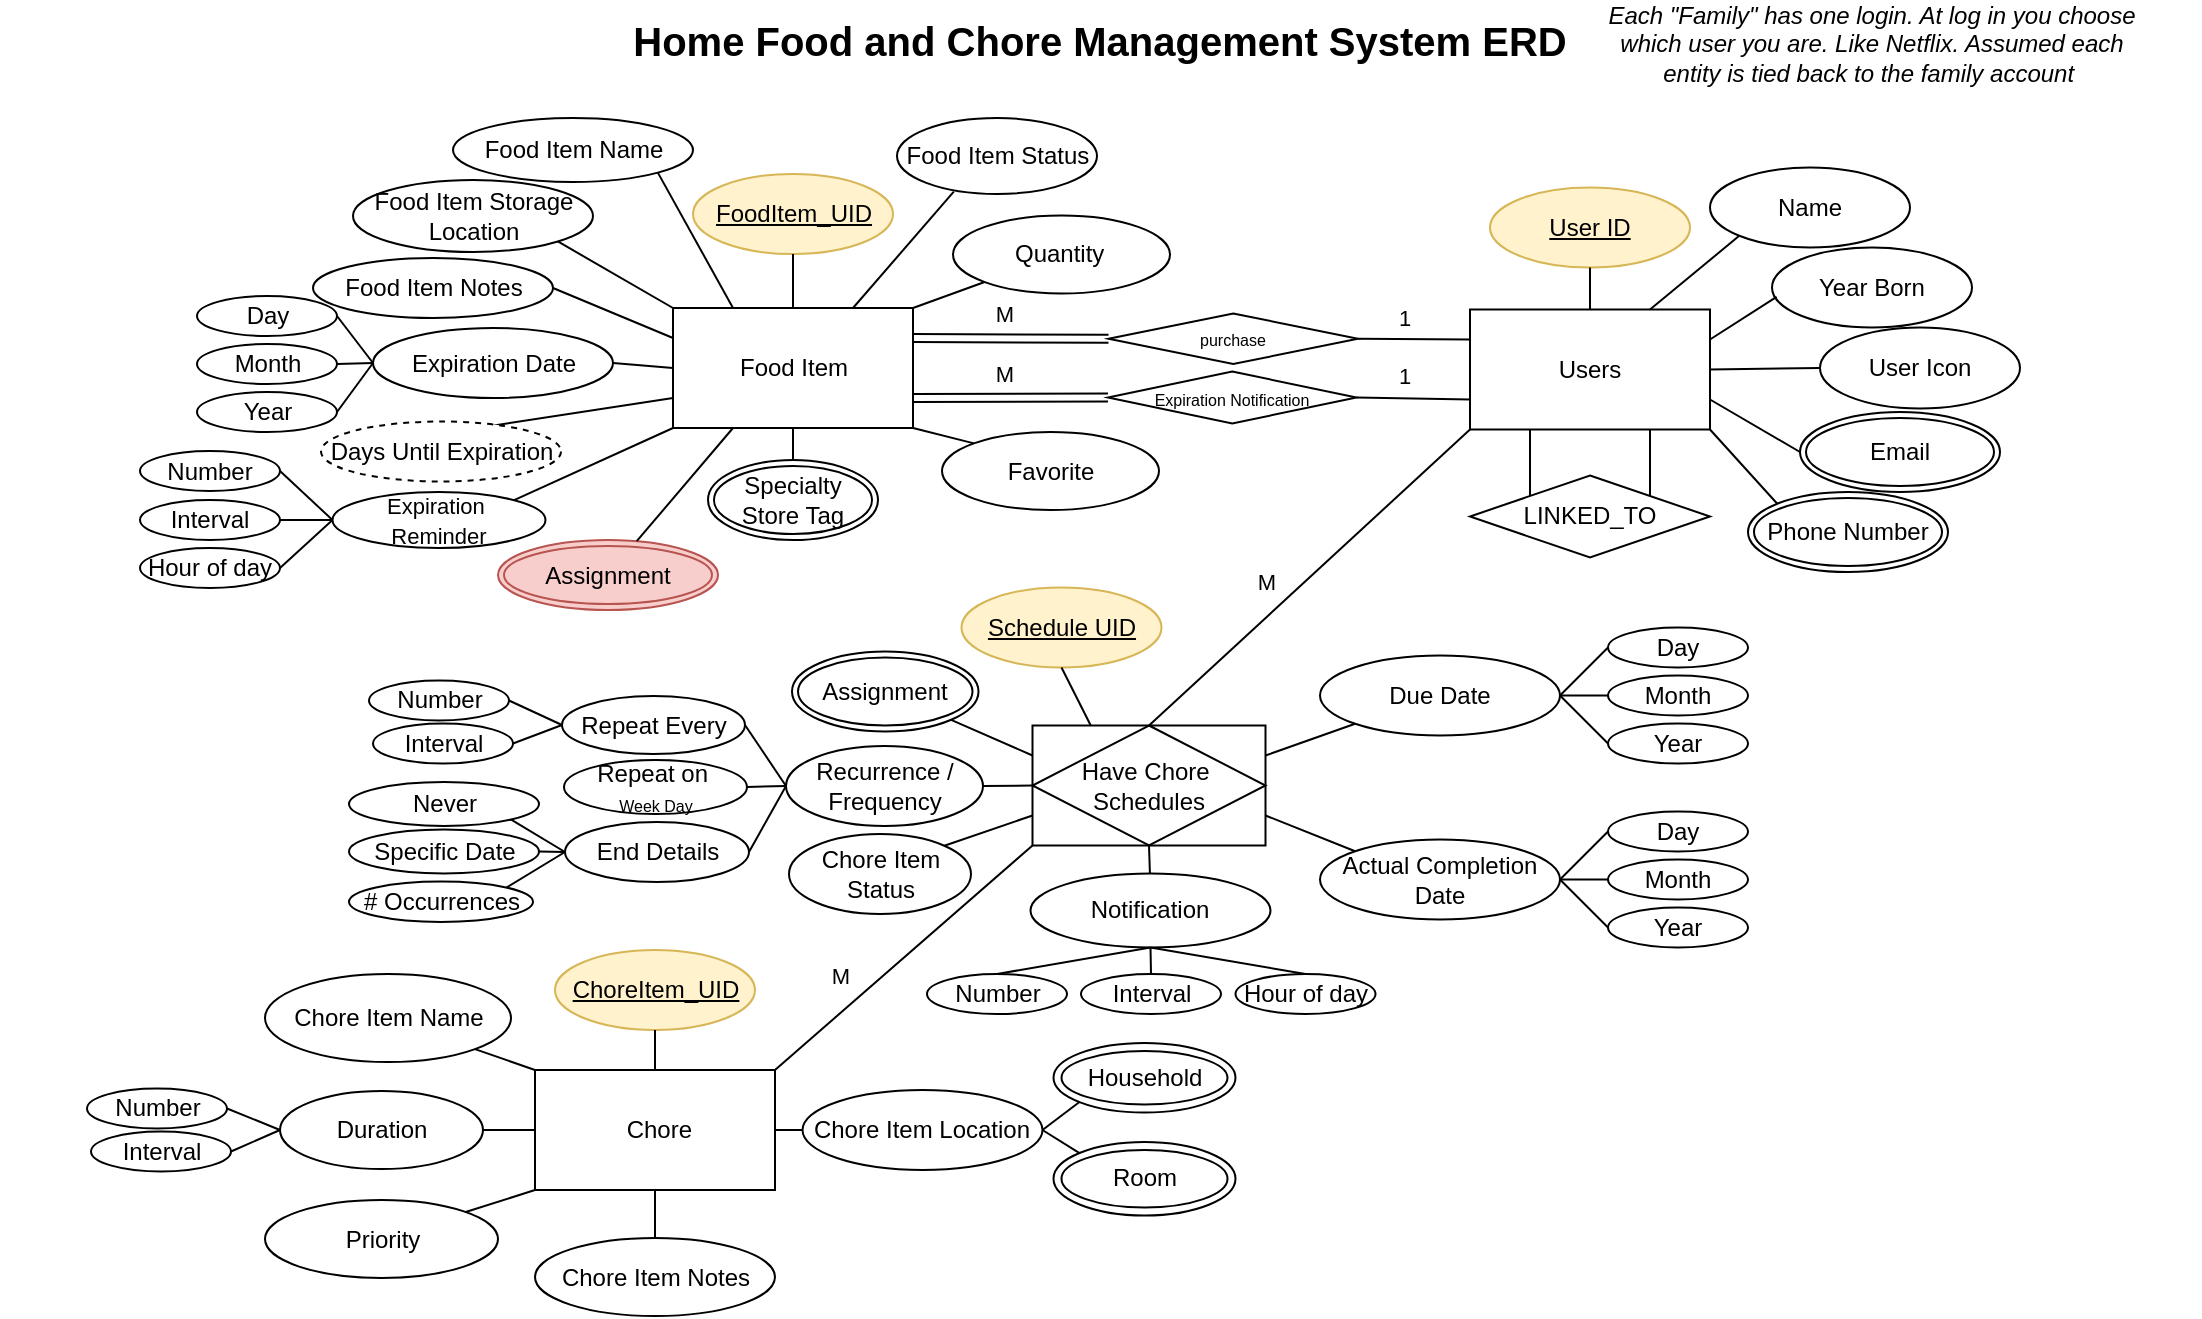 <mxfile version="26.0.16">
  <diagram id="R2lEEEUBdFMjLlhIrx00" name="Page-1">
    <mxGraphModel dx="1094" dy="558" grid="1" gridSize="10" guides="1" tooltips="1" connect="1" arrows="1" fold="1" page="1" pageScale="1" pageWidth="1100" pageHeight="850" math="0" shadow="0" extFonts="Permanent Marker^https://fonts.googleapis.com/css?family=Permanent+Marker">
      <root>
        <mxCell id="0" />
        <mxCell id="1" parent="0" />
        <mxCell id="Y8iWRsaKwTW52933uygh-1" value="Home Food and Chore Management System ERD" style="text;whiteSpace=wrap;fontStyle=1;fontSize=20;align=center;" vertex="1" parent="1">
          <mxGeometry y="20" width="1100" height="40" as="geometry" />
        </mxCell>
        <mxCell id="Y8iWRsaKwTW52933uygh-3" value="&amp;nbsp;Chore" style="rounded=0;whiteSpace=wrap;html=1;" vertex="1" parent="1">
          <mxGeometry x="267.5" y="553" width="120" height="60" as="geometry" />
        </mxCell>
        <mxCell id="Y8iWRsaKwTW52933uygh-4" value="Expiration Date" style="ellipse;whiteSpace=wrap;html=1;" vertex="1" parent="1">
          <mxGeometry x="186.5" y="182" width="120" height="35" as="geometry" />
        </mxCell>
        <mxCell id="Y8iWRsaKwTW52933uygh-5" value="Day" style="ellipse;whiteSpace=wrap;html=1;" vertex="1" parent="1">
          <mxGeometry x="98.5" y="166" width="70" height="20" as="geometry" />
        </mxCell>
        <mxCell id="Y8iWRsaKwTW52933uygh-6" value="Month" style="ellipse;whiteSpace=wrap;html=1;" vertex="1" parent="1">
          <mxGeometry x="98.5" y="190" width="70" height="20" as="geometry" />
        </mxCell>
        <mxCell id="Y8iWRsaKwTW52933uygh-7" value="Year" style="ellipse;whiteSpace=wrap;html=1;" vertex="1" parent="1">
          <mxGeometry x="98.5" y="214" width="70" height="20" as="geometry" />
        </mxCell>
        <mxCell id="Y8iWRsaKwTW52933uygh-11" value="" style="endArrow=none;html=1;rounded=0;exitX=0;exitY=0.5;exitDx=0;exitDy=0;entryX=1;entryY=0.5;entryDx=0;entryDy=0;" edge="1" parent="1" source="Y8iWRsaKwTW52933uygh-4" target="Y8iWRsaKwTW52933uygh-5">
          <mxGeometry width="50" height="50" relative="1" as="geometry">
            <mxPoint x="16.5" y="237" as="sourcePoint" />
            <mxPoint x="36.5" y="222" as="targetPoint" />
          </mxGeometry>
        </mxCell>
        <mxCell id="Y8iWRsaKwTW52933uygh-12" value="" style="endArrow=none;html=1;rounded=0;exitX=0;exitY=0.5;exitDx=0;exitDy=0;entryX=1;entryY=0.5;entryDx=0;entryDy=0;" edge="1" parent="1" source="Y8iWRsaKwTW52933uygh-4" target="Y8iWRsaKwTW52933uygh-7">
          <mxGeometry width="50" height="50" relative="1" as="geometry">
            <mxPoint x="-3.5" y="287" as="sourcePoint" />
            <mxPoint x="16.5" y="262" as="targetPoint" />
          </mxGeometry>
        </mxCell>
        <mxCell id="Y8iWRsaKwTW52933uygh-13" value="" style="endArrow=none;html=1;rounded=0;exitX=0;exitY=0.5;exitDx=0;exitDy=0;entryX=1;entryY=0.5;entryDx=0;entryDy=0;" edge="1" parent="1" source="Y8iWRsaKwTW52933uygh-4" target="Y8iWRsaKwTW52933uygh-6">
          <mxGeometry width="50" height="50" relative="1" as="geometry">
            <mxPoint x="36.5" y="262" as="sourcePoint" />
            <mxPoint x="56.5" y="237" as="targetPoint" />
          </mxGeometry>
        </mxCell>
        <mxCell id="Y8iWRsaKwTW52933uygh-14" value="Food Item Storage Location" style="ellipse;whiteSpace=wrap;html=1;" vertex="1" parent="1">
          <mxGeometry x="176.5" y="108" width="120" height="36" as="geometry" />
        </mxCell>
        <mxCell id="Y8iWRsaKwTW52933uygh-15" value="Food Item Name" style="ellipse;whiteSpace=wrap;html=1;" vertex="1" parent="1">
          <mxGeometry x="226.5" y="77" width="120" height="32" as="geometry" />
        </mxCell>
        <mxCell id="Y8iWRsaKwTW52933uygh-16" value="Food Item" style="rounded=0;whiteSpace=wrap;html=1;" vertex="1" parent="1">
          <mxGeometry x="336.5" y="172" width="120" height="60" as="geometry" />
        </mxCell>
        <mxCell id="Y8iWRsaKwTW52933uygh-17" value="Food Item Status" style="ellipse;whiteSpace=wrap;html=1;" vertex="1" parent="1">
          <mxGeometry x="448.5" y="77" width="100" height="38" as="geometry" />
        </mxCell>
        <mxCell id="Y8iWRsaKwTW52933uygh-25" value="Chore Item Location" style="ellipse;whiteSpace=wrap;html=1;" vertex="1" parent="1">
          <mxGeometry x="401.25" y="563" width="120" height="40" as="geometry" />
        </mxCell>
        <mxCell id="Y8iWRsaKwTW52933uygh-26" value="Chore Item Name" style="ellipse;whiteSpace=wrap;html=1;" vertex="1" parent="1">
          <mxGeometry x="132.5" y="505" width="123" height="44" as="geometry" />
        </mxCell>
        <mxCell id="Y8iWRsaKwTW52933uygh-29" value="Recurrence / Frequency" style="ellipse;whiteSpace=wrap;html=1;" vertex="1" parent="1">
          <mxGeometry x="393" y="391" width="98.5" height="40" as="geometry" />
        </mxCell>
        <mxCell id="Y8iWRsaKwTW52933uygh-30" value="Chore Item Notes" style="ellipse;whiteSpace=wrap;html=1;" vertex="1" parent="1">
          <mxGeometry x="267.5" y="637" width="120" height="39" as="geometry" />
        </mxCell>
        <mxCell id="Y8iWRsaKwTW52933uygh-31" value="Food Item Notes" style="ellipse;whiteSpace=wrap;html=1;" vertex="1" parent="1">
          <mxGeometry x="156.5" y="147" width="120" height="30" as="geometry" />
        </mxCell>
        <mxCell id="Y8iWRsaKwTW52933uygh-35" value="FoodItem_UID" style="ellipse;whiteSpace=wrap;html=1;align=center;fontStyle=4;fillColor=#fff2cc;strokeColor=#d6b656;" vertex="1" parent="1">
          <mxGeometry x="346.5" y="105" width="100" height="40" as="geometry" />
        </mxCell>
        <mxCell id="Y8iWRsaKwTW52933uygh-38" value="Users" style="rounded=0;whiteSpace=wrap;html=1;" vertex="1" parent="1">
          <mxGeometry x="735" y="172.75" width="120" height="60" as="geometry" />
        </mxCell>
        <mxCell id="Y8iWRsaKwTW52933uygh-39" value="Name" style="ellipse;whiteSpace=wrap;html=1;" vertex="1" parent="1">
          <mxGeometry x="855" y="101.75" width="100" height="40" as="geometry" />
        </mxCell>
        <mxCell id="Y8iWRsaKwTW52933uygh-43" value="Year Born" style="ellipse;whiteSpace=wrap;html=1;" vertex="1" parent="1">
          <mxGeometry x="886" y="141.75" width="100" height="40" as="geometry" />
        </mxCell>
        <mxCell id="Y8iWRsaKwTW52933uygh-46" value="Phone Number" style="ellipse;shape=doubleEllipse;margin=3;whiteSpace=wrap;html=1;align=center;" vertex="1" parent="1">
          <mxGeometry x="874" y="264" width="100" height="40" as="geometry" />
        </mxCell>
        <mxCell id="Y8iWRsaKwTW52933uygh-47" value="Email" style="ellipse;shape=doubleEllipse;margin=3;whiteSpace=wrap;html=1;align=center;" vertex="1" parent="1">
          <mxGeometry x="900" y="224" width="100" height="40" as="geometry" />
        </mxCell>
        <mxCell id="Y8iWRsaKwTW52933uygh-50" value="&lt;u&gt;User ID&lt;/u&gt;" style="ellipse;whiteSpace=wrap;html=1;align=center;fillColor=#fff2cc;strokeColor=#d6b656;" vertex="1" parent="1">
          <mxGeometry x="745" y="111.75" width="100" height="40" as="geometry" />
        </mxCell>
        <mxCell id="Y8iWRsaKwTW52933uygh-53" value="" style="endArrow=none;html=1;rounded=0;exitX=0;exitY=0;exitDx=0;exitDy=0;entryX=1;entryY=1;entryDx=0;entryDy=0;" edge="1" parent="1" source="Y8iWRsaKwTW52933uygh-46" target="Y8iWRsaKwTW52933uygh-38">
          <mxGeometry width="50" height="50" relative="1" as="geometry">
            <mxPoint x="675" y="298.75" as="sourcePoint" />
            <mxPoint x="855" y="225.75" as="targetPoint" />
          </mxGeometry>
        </mxCell>
        <mxCell id="Y8iWRsaKwTW52933uygh-55" value="" style="endArrow=none;html=1;rounded=0;entryX=0.5;entryY=1;entryDx=0;entryDy=0;exitX=0.5;exitY=0;exitDx=0;exitDy=0;" edge="1" parent="1" source="Y8iWRsaKwTW52933uygh-38" target="Y8iWRsaKwTW52933uygh-50">
          <mxGeometry width="50" height="50" relative="1" as="geometry">
            <mxPoint x="665" y="218.75" as="sourcePoint" />
            <mxPoint x="715" y="168.75" as="targetPoint" />
          </mxGeometry>
        </mxCell>
        <mxCell id="Y8iWRsaKwTW52933uygh-56" value="" style="endArrow=none;html=1;rounded=0;entryX=0;entryY=1;entryDx=0;entryDy=0;exitX=0.75;exitY=0;exitDx=0;exitDy=0;" edge="1" parent="1" source="Y8iWRsaKwTW52933uygh-38" target="Y8iWRsaKwTW52933uygh-39">
          <mxGeometry width="50" height="50" relative="1" as="geometry">
            <mxPoint x="805" y="183.75" as="sourcePoint" />
            <mxPoint x="805" y="158.75" as="targetPoint" />
          </mxGeometry>
        </mxCell>
        <mxCell id="Y8iWRsaKwTW52933uygh-57" value="" style="endArrow=none;html=1;rounded=0;entryX=0.023;entryY=0.618;entryDx=0;entryDy=0;exitX=1;exitY=0.25;exitDx=0;exitDy=0;entryPerimeter=0;" edge="1" parent="1" source="Y8iWRsaKwTW52933uygh-38" target="Y8iWRsaKwTW52933uygh-43">
          <mxGeometry width="50" height="50" relative="1" as="geometry">
            <mxPoint x="815" y="193.75" as="sourcePoint" />
            <mxPoint x="815" y="168.75" as="targetPoint" />
          </mxGeometry>
        </mxCell>
        <mxCell id="Y8iWRsaKwTW52933uygh-59" value="" style="endArrow=none;html=1;rounded=0;entryX=0;entryY=0.5;entryDx=0;entryDy=0;exitX=1;exitY=0.75;exitDx=0;exitDy=0;" edge="1" parent="1" source="Y8iWRsaKwTW52933uygh-38" target="Y8iWRsaKwTW52933uygh-47">
          <mxGeometry width="50" height="50" relative="1" as="geometry">
            <mxPoint x="835" y="213.75" as="sourcePoint" />
            <mxPoint x="835" y="188.75" as="targetPoint" />
            <Array as="points" />
          </mxGeometry>
        </mxCell>
        <mxCell id="Y8iWRsaKwTW52933uygh-61" value="&lt;font style=&quot;font-size: 8px;&quot;&gt;purchase&lt;/font&gt;" style="shape=rhombus;perimeter=rhombusPerimeter;whiteSpace=wrap;html=1;align=center;" vertex="1" parent="1">
          <mxGeometry x="554.25" y="174.75" width="124.75" height="25.25" as="geometry" />
        </mxCell>
        <mxCell id="Y8iWRsaKwTW52933uygh-62" value="Quantity&amp;nbsp;" style="ellipse;whiteSpace=wrap;html=1;" vertex="1" parent="1">
          <mxGeometry x="476.5" y="125.75" width="108.5" height="39" as="geometry" />
        </mxCell>
        <mxCell id="Y8iWRsaKwTW52933uygh-63" value="" style="endArrow=none;html=1;rounded=0;entryX=1;entryY=1;entryDx=0;entryDy=0;exitX=0.25;exitY=0;exitDx=0;exitDy=0;" edge="1" parent="1" source="Y8iWRsaKwTW52933uygh-16" target="Y8iWRsaKwTW52933uygh-15">
          <mxGeometry width="50" height="50" relative="1" as="geometry">
            <mxPoint x="-53.5" y="227" as="sourcePoint" />
            <mxPoint x="-3.5" y="177" as="targetPoint" />
          </mxGeometry>
        </mxCell>
        <mxCell id="Y8iWRsaKwTW52933uygh-64" value="" style="endArrow=none;html=1;rounded=0;entryX=0.5;entryY=1;entryDx=0;entryDy=0;exitX=0.5;exitY=0;exitDx=0;exitDy=0;" edge="1" parent="1" source="Y8iWRsaKwTW52933uygh-16" target="Y8iWRsaKwTW52933uygh-35">
          <mxGeometry width="50" height="50" relative="1" as="geometry">
            <mxPoint x="396.5" y="170" as="sourcePoint" />
            <mxPoint x="396.5" y="145" as="targetPoint" />
          </mxGeometry>
        </mxCell>
        <mxCell id="Y8iWRsaKwTW52933uygh-65" value="" style="endArrow=none;html=1;rounded=0;entryX=1;entryY=0.5;entryDx=0;entryDy=0;exitX=0;exitY=0.5;exitDx=0;exitDy=0;" edge="1" parent="1" source="Y8iWRsaKwTW52933uygh-16" target="Y8iWRsaKwTW52933uygh-4">
          <mxGeometry width="50" height="50" relative="1" as="geometry">
            <mxPoint x="36.5" y="247" as="sourcePoint" />
            <mxPoint x="86.5" y="197" as="targetPoint" />
          </mxGeometry>
        </mxCell>
        <mxCell id="Y8iWRsaKwTW52933uygh-66" value="" style="endArrow=none;html=1;rounded=0;entryX=0.284;entryY=0.969;entryDx=0;entryDy=0;exitX=0.75;exitY=0;exitDx=0;exitDy=0;entryPerimeter=0;" edge="1" parent="1" source="Y8iWRsaKwTW52933uygh-16" target="Y8iWRsaKwTW52933uygh-17">
          <mxGeometry width="50" height="50" relative="1" as="geometry">
            <mxPoint x="456.5" y="167" as="sourcePoint" />
            <mxPoint x="446.5" y="257" as="targetPoint" />
          </mxGeometry>
        </mxCell>
        <mxCell id="Y8iWRsaKwTW52933uygh-67" value="" style="endArrow=none;html=1;rounded=0;exitX=1;exitY=0.5;exitDx=0;exitDy=0;entryX=0;entryY=0.25;entryDx=0;entryDy=0;" edge="1" parent="1" source="Y8iWRsaKwTW52933uygh-31" target="Y8iWRsaKwTW52933uygh-16">
          <mxGeometry width="50" height="50" relative="1" as="geometry">
            <mxPoint x="256.5" y="327" as="sourcePoint" />
            <mxPoint x="306.5" y="277" as="targetPoint" />
          </mxGeometry>
        </mxCell>
        <mxCell id="Y8iWRsaKwTW52933uygh-68" value="" style="endArrow=none;html=1;rounded=0;exitX=1;exitY=1;exitDx=0;exitDy=0;entryX=0;entryY=0;entryDx=0;entryDy=0;" edge="1" parent="1" source="Y8iWRsaKwTW52933uygh-14" target="Y8iWRsaKwTW52933uygh-16">
          <mxGeometry width="50" height="50" relative="1" as="geometry">
            <mxPoint x="246.5" y="317" as="sourcePoint" />
            <mxPoint x="296.5" y="267" as="targetPoint" />
          </mxGeometry>
        </mxCell>
        <mxCell id="Y8iWRsaKwTW52933uygh-71" value="ChoreItem_UID" style="ellipse;whiteSpace=wrap;html=1;align=center;fontStyle=4;fillColor=#fff2cc;strokeColor=#d6b656;" vertex="1" parent="1">
          <mxGeometry x="277.5" y="493" width="100" height="40" as="geometry" />
        </mxCell>
        <mxCell id="Y8iWRsaKwTW52933uygh-72" value="" style="endArrow=none;html=1;rounded=0;entryX=0.5;entryY=1;entryDx=0;entryDy=0;" edge="1" parent="1" source="Y8iWRsaKwTW52933uygh-3" target="Y8iWRsaKwTW52933uygh-71">
          <mxGeometry width="50" height="50" relative="1" as="geometry">
            <mxPoint x="12.5" y="625" as="sourcePoint" />
            <mxPoint x="62.5" y="575" as="targetPoint" />
          </mxGeometry>
        </mxCell>
        <mxCell id="Y8iWRsaKwTW52933uygh-74" value="Due Date" style="ellipse;whiteSpace=wrap;html=1;" vertex="1" parent="1">
          <mxGeometry x="660" y="345.75" width="120" height="40" as="geometry" />
        </mxCell>
        <mxCell id="Y8iWRsaKwTW52933uygh-75" value="Day" style="ellipse;whiteSpace=wrap;html=1;" vertex="1" parent="1">
          <mxGeometry x="804" y="331.75" width="70" height="20" as="geometry" />
        </mxCell>
        <mxCell id="Y8iWRsaKwTW52933uygh-76" value="Month" style="ellipse;whiteSpace=wrap;html=1;" vertex="1" parent="1">
          <mxGeometry x="804" y="355.75" width="70" height="20" as="geometry" />
        </mxCell>
        <mxCell id="Y8iWRsaKwTW52933uygh-77" value="Year" style="ellipse;whiteSpace=wrap;html=1;" vertex="1" parent="1">
          <mxGeometry x="804" y="379.75" width="70" height="20" as="geometry" />
        </mxCell>
        <mxCell id="Y8iWRsaKwTW52933uygh-78" value="" style="endArrow=none;html=1;rounded=0;exitX=1;exitY=0.5;exitDx=0;exitDy=0;entryX=0;entryY=0.5;entryDx=0;entryDy=0;" edge="1" parent="1" source="Y8iWRsaKwTW52933uygh-74" target="Y8iWRsaKwTW52933uygh-75">
          <mxGeometry width="50" height="50" relative="1" as="geometry">
            <mxPoint x="723" y="449" as="sourcePoint" />
            <mxPoint x="573" y="429" as="targetPoint" />
          </mxGeometry>
        </mxCell>
        <mxCell id="Y8iWRsaKwTW52933uygh-79" value="" style="endArrow=none;html=1;rounded=0;entryX=0;entryY=0.5;entryDx=0;entryDy=0;exitX=1;exitY=0.5;exitDx=0;exitDy=0;" edge="1" parent="1" source="Y8iWRsaKwTW52933uygh-74" target="Y8iWRsaKwTW52933uygh-77">
          <mxGeometry width="50" height="50" relative="1" as="geometry">
            <mxPoint x="723.5" y="488" as="sourcePoint" />
            <mxPoint x="553" y="469" as="targetPoint" />
          </mxGeometry>
        </mxCell>
        <mxCell id="Y8iWRsaKwTW52933uygh-80" value="" style="endArrow=none;html=1;rounded=0;exitX=1;exitY=0.5;exitDx=0;exitDy=0;entryX=0;entryY=0.5;entryDx=0;entryDy=0;" edge="1" parent="1" source="Y8iWRsaKwTW52933uygh-74" target="Y8iWRsaKwTW52933uygh-76">
          <mxGeometry width="50" height="50" relative="1" as="geometry">
            <mxPoint x="723" y="449" as="sourcePoint" />
            <mxPoint x="593" y="444" as="targetPoint" />
          </mxGeometry>
        </mxCell>
        <mxCell id="Y8iWRsaKwTW52933uygh-81" value="" style="endArrow=none;html=1;rounded=0;entryX=0;entryY=0;entryDx=0;entryDy=0;exitX=1;exitY=1;exitDx=0;exitDy=0;" edge="1" parent="1" source="Y8iWRsaKwTW52933uygh-26" target="Y8iWRsaKwTW52933uygh-3">
          <mxGeometry width="50" height="50" relative="1" as="geometry">
            <mxPoint x="32.5" y="615" as="sourcePoint" />
            <mxPoint x="82.5" y="565" as="targetPoint" />
          </mxGeometry>
        </mxCell>
        <mxCell id="Y8iWRsaKwTW52933uygh-82" value="" style="endArrow=none;html=1;rounded=0;entryX=0;entryY=0.5;entryDx=0;entryDy=0;exitX=1;exitY=0.5;exitDx=0;exitDy=0;" edge="1" parent="1" source="Y8iWRsaKwTW52933uygh-205" target="Y8iWRsaKwTW52933uygh-3">
          <mxGeometry width="50" height="50" relative="1" as="geometry">
            <mxPoint x="222.5" y="605" as="sourcePoint" />
            <mxPoint x="92.5" y="575" as="targetPoint" />
          </mxGeometry>
        </mxCell>
        <mxCell id="Y8iWRsaKwTW52933uygh-83" value="" style="endArrow=none;html=1;rounded=0;entryX=0;entryY=1;entryDx=0;entryDy=0;" edge="1" parent="1" source="Y8iWRsaKwTW52933uygh-214" target="Y8iWRsaKwTW52933uygh-3">
          <mxGeometry width="50" height="50" relative="1" as="geometry">
            <mxPoint x="222.5" y="654.5" as="sourcePoint" />
            <mxPoint x="272.5" y="655" as="targetPoint" />
          </mxGeometry>
        </mxCell>
        <mxCell id="Y8iWRsaKwTW52933uygh-106" value="Specialty Store Tag" style="ellipse;shape=doubleEllipse;margin=3;whiteSpace=wrap;html=1;align=center;" vertex="1" parent="1">
          <mxGeometry x="354" y="248" width="85" height="40" as="geometry" />
        </mxCell>
        <mxCell id="Y8iWRsaKwTW52933uygh-107" value="Assignment" style="ellipse;shape=doubleEllipse;margin=3;whiteSpace=wrap;html=1;align=center;fillColor=#f8cecc;strokeColor=#b85450;" vertex="1" parent="1">
          <mxGeometry x="249" y="288" width="110" height="35" as="geometry" />
        </mxCell>
        <mxCell id="Y8iWRsaKwTW52933uygh-110" value="LINKED_TO" style="shape=rhombus;perimeter=rhombusPerimeter;whiteSpace=wrap;html=1;align=center;" vertex="1" parent="1">
          <mxGeometry x="735" y="255.75" width="120" height="41" as="geometry" />
        </mxCell>
        <mxCell id="Y8iWRsaKwTW52933uygh-111" value="" style="endArrow=none;html=1;rounded=0;entryX=0.25;entryY=1;entryDx=0;entryDy=0;exitX=0;exitY=0;exitDx=0;exitDy=0;" edge="1" parent="1" source="Y8iWRsaKwTW52933uygh-110" target="Y8iWRsaKwTW52933uygh-38">
          <mxGeometry width="50" height="50" relative="1" as="geometry">
            <mxPoint x="675" y="391.75" as="sourcePoint" />
            <mxPoint x="725" y="341.75" as="targetPoint" />
          </mxGeometry>
        </mxCell>
        <mxCell id="Y8iWRsaKwTW52933uygh-112" value="" style="endArrow=none;html=1;rounded=0;entryX=0.75;entryY=1;entryDx=0;entryDy=0;exitX=1;exitY=0;exitDx=0;exitDy=0;" edge="1" parent="1" source="Y8iWRsaKwTW52933uygh-110" target="Y8iWRsaKwTW52933uygh-38">
          <mxGeometry width="50" height="50" relative="1" as="geometry">
            <mxPoint x="805" y="308.25" as="sourcePoint" />
            <mxPoint x="805" y="255.25" as="targetPoint" />
          </mxGeometry>
        </mxCell>
        <mxCell id="Y8iWRsaKwTW52933uygh-123" value="" style="endArrow=none;html=1;rounded=0;entryX=0;entryY=1;entryDx=0;entryDy=0;exitX=0.5;exitY=0;exitDx=0;exitDy=0;" edge="1" parent="1" source="Y8iWRsaKwTW52933uygh-135" target="Y8iWRsaKwTW52933uygh-38">
          <mxGeometry width="50" height="50" relative="1" as="geometry">
            <mxPoint x="644" y="329" as="sourcePoint" />
            <mxPoint x="546.5" y="188" as="targetPoint" />
          </mxGeometry>
        </mxCell>
        <mxCell id="Y8iWRsaKwTW52933uygh-322" value="M" style="edgeLabel;html=1;align=center;verticalAlign=middle;resizable=0;points=[];" vertex="1" connectable="0" parent="Y8iWRsaKwTW52933uygh-123">
          <mxGeometry x="-0.209" y="2" relative="1" as="geometry">
            <mxPoint x="-4" y="-12" as="offset" />
          </mxGeometry>
        </mxCell>
        <mxCell id="Y8iWRsaKwTW52933uygh-125" value="" style="endArrow=none;html=1;rounded=0;entryX=0;entryY=0.25;entryDx=0;entryDy=0;exitX=1;exitY=0.5;exitDx=0;exitDy=0;" edge="1" parent="1" source="Y8iWRsaKwTW52933uygh-61" target="Y8iWRsaKwTW52933uygh-38">
          <mxGeometry width="50" height="50" relative="1" as="geometry">
            <mxPoint x="685" y="200.75" as="sourcePoint" />
            <mxPoint x="735" y="201.75" as="targetPoint" />
          </mxGeometry>
        </mxCell>
        <mxCell id="Y8iWRsaKwTW52933uygh-237" value="1" style="edgeLabel;html=1;align=center;verticalAlign=middle;resizable=0;points=[];" vertex="1" connectable="0" parent="Y8iWRsaKwTW52933uygh-125">
          <mxGeometry x="-0.184" y="1" relative="1" as="geometry">
            <mxPoint y="-10" as="offset" />
          </mxGeometry>
        </mxCell>
        <mxCell id="Y8iWRsaKwTW52933uygh-126" value="Repeat on&amp;nbsp;&lt;div&gt;&lt;font style=&quot;font-size: 8px;&quot;&gt;Week Day&lt;/font&gt;&lt;/div&gt;" style="ellipse;whiteSpace=wrap;html=1;" vertex="1" parent="1">
          <mxGeometry x="282" y="398" width="91.5" height="27" as="geometry" />
        </mxCell>
        <mxCell id="Y8iWRsaKwTW52933uygh-128" value="Assignment" style="ellipse;shape=doubleEllipse;margin=3;whiteSpace=wrap;html=1;align=center;" vertex="1" parent="1">
          <mxGeometry x="396" y="343.75" width="93.25" height="40" as="geometry" />
        </mxCell>
        <mxCell id="Y8iWRsaKwTW52933uygh-129" value="" style="endArrow=none;html=1;rounded=0;entryX=0;entryY=0.75;entryDx=0;entryDy=0;exitX=0.707;exitY=0.075;exitDx=0;exitDy=0;exitPerimeter=0;" edge="1" parent="1" source="Y8iWRsaKwTW52933uygh-329" target="Y8iWRsaKwTW52933uygh-16">
          <mxGeometry width="50" height="50" relative="1" as="geometry">
            <mxPoint x="250" y="230" as="sourcePoint" />
            <mxPoint x="546.5" y="267" as="targetPoint" />
          </mxGeometry>
        </mxCell>
        <mxCell id="Y8iWRsaKwTW52933uygh-130" value="" style="endArrow=none;html=1;rounded=0;entryX=0;entryY=1;entryDx=0;entryDy=0;exitX=1;exitY=0;exitDx=0;exitDy=0;" edge="1" parent="1" source="Y8iWRsaKwTW52933uygh-327" target="Y8iWRsaKwTW52933uygh-16">
          <mxGeometry width="50" height="50" relative="1" as="geometry">
            <mxPoint x="262.78" y="263.3" as="sourcePoint" />
            <mxPoint x="336.5" y="337" as="targetPoint" />
          </mxGeometry>
        </mxCell>
        <mxCell id="Y8iWRsaKwTW52933uygh-131" value="" style="endArrow=none;html=1;rounded=0;entryX=0.25;entryY=1;entryDx=0;entryDy=0;" edge="1" parent="1" source="Y8iWRsaKwTW52933uygh-107" target="Y8iWRsaKwTW52933uygh-16">
          <mxGeometry width="50" height="50" relative="1" as="geometry">
            <mxPoint x="396.5" y="327" as="sourcePoint" />
            <mxPoint x="446.5" y="277" as="targetPoint" />
          </mxGeometry>
        </mxCell>
        <mxCell id="Y8iWRsaKwTW52933uygh-132" value="" style="endArrow=none;html=1;rounded=0;exitX=0.5;exitY=0;exitDx=0;exitDy=0;entryX=0.5;entryY=1;entryDx=0;entryDy=0;" edge="1" parent="1" source="Y8iWRsaKwTW52933uygh-106" target="Y8iWRsaKwTW52933uygh-16">
          <mxGeometry width="50" height="50" relative="1" as="geometry">
            <mxPoint x="516.5" y="327" as="sourcePoint" />
            <mxPoint x="566.5" y="277" as="targetPoint" />
          </mxGeometry>
        </mxCell>
        <mxCell id="Y8iWRsaKwTW52933uygh-133" value="" style="endArrow=none;html=1;rounded=0;exitX=1;exitY=0;exitDx=0;exitDy=0;" edge="1" parent="1" source="Y8iWRsaKwTW52933uygh-16" target="Y8iWRsaKwTW52933uygh-62">
          <mxGeometry width="50" height="50" relative="1" as="geometry">
            <mxPoint x="526.5" y="237" as="sourcePoint" />
            <mxPoint x="576.5" y="187" as="targetPoint" />
          </mxGeometry>
        </mxCell>
        <mxCell id="Y8iWRsaKwTW52933uygh-135" value="Have Chore&amp;nbsp;&lt;div&gt;Schedules&lt;/div&gt;" style="shape=associativeEntity;whiteSpace=wrap;html=1;align=center;" vertex="1" parent="1">
          <mxGeometry x="516.25" y="380.75" width="116.5" height="60" as="geometry" />
        </mxCell>
        <mxCell id="Y8iWRsaKwTW52933uygh-139" value="" style="endArrow=none;html=1;rounded=0;entryX=0;entryY=1;entryDx=0;entryDy=0;exitX=1;exitY=0;exitDx=0;exitDy=0;" edge="1" parent="1" source="Y8iWRsaKwTW52933uygh-3" target="Y8iWRsaKwTW52933uygh-135">
          <mxGeometry width="50" height="50" relative="1" as="geometry">
            <mxPoint x="434" y="505" as="sourcePoint" />
            <mxPoint x="517.25" y="408.75" as="targetPoint" />
          </mxGeometry>
        </mxCell>
        <mxCell id="Y8iWRsaKwTW52933uygh-323" value="M" style="edgeLabel;html=1;align=center;verticalAlign=middle;resizable=0;points=[];" vertex="1" connectable="0" parent="Y8iWRsaKwTW52933uygh-139">
          <mxGeometry x="-0.253" relative="1" as="geometry">
            <mxPoint x="-16" y="-5" as="offset" />
          </mxGeometry>
        </mxCell>
        <mxCell id="Y8iWRsaKwTW52933uygh-156" value="Actual Completion Date" style="ellipse;whiteSpace=wrap;html=1;" vertex="1" parent="1">
          <mxGeometry x="660" y="437.75" width="120" height="40" as="geometry" />
        </mxCell>
        <mxCell id="Y8iWRsaKwTW52933uygh-157" value="Day" style="ellipse;whiteSpace=wrap;html=1;" vertex="1" parent="1">
          <mxGeometry x="804" y="423.75" width="70" height="20" as="geometry" />
        </mxCell>
        <mxCell id="Y8iWRsaKwTW52933uygh-158" value="Month" style="ellipse;whiteSpace=wrap;html=1;" vertex="1" parent="1">
          <mxGeometry x="804" y="447.75" width="70" height="20" as="geometry" />
        </mxCell>
        <mxCell id="Y8iWRsaKwTW52933uygh-159" value="Year" style="ellipse;whiteSpace=wrap;html=1;" vertex="1" parent="1">
          <mxGeometry x="804" y="471.75" width="70" height="20" as="geometry" />
        </mxCell>
        <mxCell id="Y8iWRsaKwTW52933uygh-160" value="" style="endArrow=none;html=1;rounded=0;exitX=1;exitY=0.5;exitDx=0;exitDy=0;entryX=0;entryY=0.5;entryDx=0;entryDy=0;" edge="1" parent="1" source="Y8iWRsaKwTW52933uygh-156" target="Y8iWRsaKwTW52933uygh-157">
          <mxGeometry width="50" height="50" relative="1" as="geometry">
            <mxPoint x="737.5" y="525.75" as="sourcePoint" />
            <mxPoint x="587.5" y="505.75" as="targetPoint" />
          </mxGeometry>
        </mxCell>
        <mxCell id="Y8iWRsaKwTW52933uygh-161" value="" style="endArrow=none;html=1;rounded=0;entryX=0;entryY=0.5;entryDx=0;entryDy=0;exitX=1;exitY=0.5;exitDx=0;exitDy=0;" edge="1" parent="1" source="Y8iWRsaKwTW52933uygh-156" target="Y8iWRsaKwTW52933uygh-159">
          <mxGeometry width="50" height="50" relative="1" as="geometry">
            <mxPoint x="738" y="564.75" as="sourcePoint" />
            <mxPoint x="567.5" y="545.75" as="targetPoint" />
          </mxGeometry>
        </mxCell>
        <mxCell id="Y8iWRsaKwTW52933uygh-162" value="" style="endArrow=none;html=1;rounded=0;exitX=1;exitY=0.5;exitDx=0;exitDy=0;entryX=0;entryY=0.5;entryDx=0;entryDy=0;" edge="1" parent="1" source="Y8iWRsaKwTW52933uygh-156" target="Y8iWRsaKwTW52933uygh-158">
          <mxGeometry width="50" height="50" relative="1" as="geometry">
            <mxPoint x="737.5" y="525.75" as="sourcePoint" />
            <mxPoint x="607.5" y="520.75" as="targetPoint" />
          </mxGeometry>
        </mxCell>
        <mxCell id="Y8iWRsaKwTW52933uygh-163" value="Repeat Every" style="ellipse;whiteSpace=wrap;html=1;" vertex="1" parent="1">
          <mxGeometry x="281" y="366" width="91.5" height="29" as="geometry" />
        </mxCell>
        <mxCell id="Y8iWRsaKwTW52933uygh-165" value="Number" style="ellipse;whiteSpace=wrap;html=1;" vertex="1" parent="1">
          <mxGeometry x="184.5" y="358.25" width="70" height="20" as="geometry" />
        </mxCell>
        <mxCell id="Y8iWRsaKwTW52933uygh-166" value="Interval" style="ellipse;whiteSpace=wrap;html=1;" vertex="1" parent="1">
          <mxGeometry x="186.5" y="379.75" width="70" height="20" as="geometry" />
        </mxCell>
        <mxCell id="Y8iWRsaKwTW52933uygh-167" value="" style="endArrow=none;html=1;rounded=0;entryX=0;entryY=0.5;entryDx=0;entryDy=0;exitX=1;exitY=0.5;exitDx=0;exitDy=0;" edge="1" parent="1" source="Y8iWRsaKwTW52933uygh-165" target="Y8iWRsaKwTW52933uygh-163">
          <mxGeometry width="50" height="50" relative="1" as="geometry">
            <mxPoint x="194" y="527" as="sourcePoint" />
            <mxPoint x="244" y="477" as="targetPoint" />
          </mxGeometry>
        </mxCell>
        <mxCell id="Y8iWRsaKwTW52933uygh-168" value="" style="endArrow=none;html=1;rounded=0;entryX=0;entryY=0.5;entryDx=0;entryDy=0;exitX=1;exitY=0.5;exitDx=0;exitDy=0;" edge="1" parent="1" source="Y8iWRsaKwTW52933uygh-166" target="Y8iWRsaKwTW52933uygh-163">
          <mxGeometry width="50" height="50" relative="1" as="geometry">
            <mxPoint x="274" y="507" as="sourcePoint" />
            <mxPoint x="324" y="457" as="targetPoint" />
          </mxGeometry>
        </mxCell>
        <mxCell id="Y8iWRsaKwTW52933uygh-169" value="" style="endArrow=none;html=1;rounded=0;entryX=0;entryY=0.5;entryDx=0;entryDy=0;exitX=1;exitY=0.5;exitDx=0;exitDy=0;" edge="1" parent="1" source="Y8iWRsaKwTW52933uygh-163" target="Y8iWRsaKwTW52933uygh-29">
          <mxGeometry width="50" height="50" relative="1" as="geometry">
            <mxPoint x="354" y="497" as="sourcePoint" />
            <mxPoint x="404" y="447" as="targetPoint" />
          </mxGeometry>
        </mxCell>
        <mxCell id="Y8iWRsaKwTW52933uygh-170" value="" style="endArrow=none;html=1;rounded=0;entryX=0;entryY=0.5;entryDx=0;entryDy=0;exitX=1;exitY=0.5;exitDx=0;exitDy=0;" edge="1" parent="1" source="Y8iWRsaKwTW52933uygh-126" target="Y8iWRsaKwTW52933uygh-29">
          <mxGeometry width="50" height="50" relative="1" as="geometry">
            <mxPoint x="284" y="507" as="sourcePoint" />
            <mxPoint x="334" y="457" as="targetPoint" />
          </mxGeometry>
        </mxCell>
        <mxCell id="Y8iWRsaKwTW52933uygh-171" value="End Details" style="ellipse;whiteSpace=wrap;html=1;" vertex="1" parent="1">
          <mxGeometry x="282.5" y="429" width="92" height="30" as="geometry" />
        </mxCell>
        <mxCell id="Y8iWRsaKwTW52933uygh-172" value="" style="endArrow=none;html=1;rounded=0;exitX=1;exitY=0.5;exitDx=0;exitDy=0;entryX=0;entryY=0.5;entryDx=0;entryDy=0;" edge="1" parent="1" source="Y8iWRsaKwTW52933uygh-171" target="Y8iWRsaKwTW52933uygh-29">
          <mxGeometry width="50" height="50" relative="1" as="geometry">
            <mxPoint x="394" y="487" as="sourcePoint" />
            <mxPoint x="404" y="387" as="targetPoint" />
          </mxGeometry>
        </mxCell>
        <mxCell id="Y8iWRsaKwTW52933uygh-177" value="" style="endArrow=none;html=1;rounded=0;exitX=1;exitY=0.5;exitDx=0;exitDy=0;entryX=0;entryY=0.5;entryDx=0;entryDy=0;" edge="1" parent="1" source="Y8iWRsaKwTW52933uygh-29" target="Y8iWRsaKwTW52933uygh-135">
          <mxGeometry width="50" height="50" relative="1" as="geometry">
            <mxPoint x="474" y="667" as="sourcePoint" />
            <mxPoint x="524" y="617" as="targetPoint" />
          </mxGeometry>
        </mxCell>
        <mxCell id="Y8iWRsaKwTW52933uygh-179" value="Specific Date" style="ellipse;whiteSpace=wrap;html=1;" vertex="1" parent="1">
          <mxGeometry x="174.5" y="432.75" width="95" height="22" as="geometry" />
        </mxCell>
        <mxCell id="Y8iWRsaKwTW52933uygh-196" value="# Occurrences" style="ellipse;whiteSpace=wrap;html=1;" vertex="1" parent="1">
          <mxGeometry x="174.5" y="458.75" width="92" height="20.25" as="geometry" />
        </mxCell>
        <mxCell id="Y8iWRsaKwTW52933uygh-198" value="Never" style="ellipse;whiteSpace=wrap;html=1;" vertex="1" parent="1">
          <mxGeometry x="174.5" y="409" width="95" height="22" as="geometry" />
        </mxCell>
        <mxCell id="Y8iWRsaKwTW52933uygh-199" value="" style="endArrow=none;html=1;rounded=0;exitX=1;exitY=0.5;exitDx=0;exitDy=0;entryX=0;entryY=0.5;entryDx=0;entryDy=0;" edge="1" parent="1" source="Y8iWRsaKwTW52933uygh-179" target="Y8iWRsaKwTW52933uygh-171">
          <mxGeometry width="50" height="50" relative="1" as="geometry">
            <mxPoint x="264" y="507" as="sourcePoint" />
            <mxPoint x="314" y="457" as="targetPoint" />
          </mxGeometry>
        </mxCell>
        <mxCell id="Y8iWRsaKwTW52933uygh-200" value="" style="endArrow=none;html=1;rounded=0;exitX=1;exitY=1;exitDx=0;exitDy=0;entryX=0;entryY=0.5;entryDx=0;entryDy=0;" edge="1" parent="1" source="Y8iWRsaKwTW52933uygh-198" target="Y8iWRsaKwTW52933uygh-171">
          <mxGeometry width="50" height="50" relative="1" as="geometry">
            <mxPoint x="264" y="517" as="sourcePoint" />
            <mxPoint x="314" y="467" as="targetPoint" />
          </mxGeometry>
        </mxCell>
        <mxCell id="Y8iWRsaKwTW52933uygh-201" value="" style="endArrow=none;html=1;rounded=0;exitX=1;exitY=0;exitDx=0;exitDy=0;entryX=0;entryY=0.5;entryDx=0;entryDy=0;" edge="1" parent="1" source="Y8iWRsaKwTW52933uygh-196" target="Y8iWRsaKwTW52933uygh-171">
          <mxGeometry width="50" height="50" relative="1" as="geometry">
            <mxPoint x="264" y="527" as="sourcePoint" />
            <mxPoint x="314" y="477" as="targetPoint" />
          </mxGeometry>
        </mxCell>
        <mxCell id="Y8iWRsaKwTW52933uygh-202" value="Notification" style="ellipse;whiteSpace=wrap;html=1;" vertex="1" parent="1">
          <mxGeometry x="515.25" y="454.75" width="120" height="37" as="geometry" />
        </mxCell>
        <mxCell id="Y8iWRsaKwTW52933uygh-203" value="" style="endArrow=none;html=1;rounded=0;exitX=1;exitY=0.25;exitDx=0;exitDy=0;entryX=0;entryY=1;entryDx=0;entryDy=0;" edge="1" parent="1" source="Y8iWRsaKwTW52933uygh-135" target="Y8iWRsaKwTW52933uygh-74">
          <mxGeometry width="50" height="50" relative="1" as="geometry">
            <mxPoint x="574" y="587" as="sourcePoint" />
            <mxPoint x="624" y="537" as="targetPoint" />
          </mxGeometry>
        </mxCell>
        <mxCell id="Y8iWRsaKwTW52933uygh-204" value="" style="endArrow=none;html=1;rounded=0;exitX=1;exitY=0.75;exitDx=0;exitDy=0;entryX=0;entryY=0;entryDx=0;entryDy=0;" edge="1" parent="1" source="Y8iWRsaKwTW52933uygh-135" target="Y8iWRsaKwTW52933uygh-156">
          <mxGeometry width="50" height="50" relative="1" as="geometry">
            <mxPoint x="644" y="406" as="sourcePoint" />
            <mxPoint x="688" y="390" as="targetPoint" />
          </mxGeometry>
        </mxCell>
        <mxCell id="Y8iWRsaKwTW52933uygh-205" value="Duration" style="ellipse;whiteSpace=wrap;html=1;" vertex="1" parent="1">
          <mxGeometry x="140" y="563.5" width="101.5" height="39" as="geometry" />
        </mxCell>
        <mxCell id="Y8iWRsaKwTW52933uygh-206" value="Number" style="ellipse;whiteSpace=wrap;html=1;" vertex="1" parent="1">
          <mxGeometry x="463.5" y="505" width="70" height="20" as="geometry" />
        </mxCell>
        <mxCell id="Y8iWRsaKwTW52933uygh-207" value="Interval" style="ellipse;whiteSpace=wrap;html=1;" vertex="1" parent="1">
          <mxGeometry x="540.5" y="505" width="70" height="20" as="geometry" />
        </mxCell>
        <mxCell id="Y8iWRsaKwTW52933uygh-209" value="Hour of day" style="ellipse;whiteSpace=wrap;html=1;" vertex="1" parent="1">
          <mxGeometry x="617.75" y="505" width="70" height="20" as="geometry" />
        </mxCell>
        <mxCell id="Y8iWRsaKwTW52933uygh-210" value="" style="endArrow=none;html=1;rounded=0;entryX=0.5;entryY=1;entryDx=0;entryDy=0;" edge="1" parent="1" source="Y8iWRsaKwTW52933uygh-202" target="Y8iWRsaKwTW52933uygh-135">
          <mxGeometry width="50" height="50" relative="1" as="geometry">
            <mxPoint x="664" y="627" as="sourcePoint" />
            <mxPoint x="714" y="577" as="targetPoint" />
          </mxGeometry>
        </mxCell>
        <mxCell id="Y8iWRsaKwTW52933uygh-212" value="Favorite" style="ellipse;whiteSpace=wrap;html=1;" vertex="1" parent="1">
          <mxGeometry x="471" y="234" width="108.5" height="39" as="geometry" />
        </mxCell>
        <mxCell id="Y8iWRsaKwTW52933uygh-213" value="" style="endArrow=none;html=1;rounded=0;exitX=1;exitY=1;exitDx=0;exitDy=0;entryX=0;entryY=0;entryDx=0;entryDy=0;" edge="1" parent="1" source="Y8iWRsaKwTW52933uygh-16" target="Y8iWRsaKwTW52933uygh-212">
          <mxGeometry width="50" height="50" relative="1" as="geometry">
            <mxPoint x="605" y="280" as="sourcePoint" />
            <mxPoint x="655" y="230" as="targetPoint" />
          </mxGeometry>
        </mxCell>
        <mxCell id="Y8iWRsaKwTW52933uygh-214" value="Priority" style="ellipse;whiteSpace=wrap;html=1;" vertex="1" parent="1">
          <mxGeometry x="132.5" y="618" width="116.5" height="39" as="geometry" />
        </mxCell>
        <mxCell id="Y8iWRsaKwTW52933uygh-217" value="Number" style="ellipse;whiteSpace=wrap;html=1;" vertex="1" parent="1">
          <mxGeometry x="43.5" y="562.25" width="70" height="20" as="geometry" />
        </mxCell>
        <mxCell id="Y8iWRsaKwTW52933uygh-218" value="Interval" style="ellipse;whiteSpace=wrap;html=1;" vertex="1" parent="1">
          <mxGeometry x="45.5" y="583.75" width="70" height="20" as="geometry" />
        </mxCell>
        <mxCell id="Y8iWRsaKwTW52933uygh-219" value="" style="endArrow=none;html=1;rounded=0;entryX=0;entryY=0.5;entryDx=0;entryDy=0;exitX=1;exitY=0.5;exitDx=0;exitDy=0;" edge="1" parent="1" source="Y8iWRsaKwTW52933uygh-217" target="Y8iWRsaKwTW52933uygh-205">
          <mxGeometry width="50" height="50" relative="1" as="geometry">
            <mxPoint x="53" y="731" as="sourcePoint" />
            <mxPoint x="140" y="585" as="targetPoint" />
          </mxGeometry>
        </mxCell>
        <mxCell id="Y8iWRsaKwTW52933uygh-220" value="" style="endArrow=none;html=1;rounded=0;entryX=0;entryY=0.5;entryDx=0;entryDy=0;exitX=1;exitY=0.5;exitDx=0;exitDy=0;" edge="1" parent="1" source="Y8iWRsaKwTW52933uygh-218" target="Y8iWRsaKwTW52933uygh-205">
          <mxGeometry width="50" height="50" relative="1" as="geometry">
            <mxPoint x="133" y="711" as="sourcePoint" />
            <mxPoint x="140" y="585" as="targetPoint" />
          </mxGeometry>
        </mxCell>
        <mxCell id="Y8iWRsaKwTW52933uygh-221" value="" style="endArrow=none;html=1;rounded=0;entryX=0.5;entryY=1;entryDx=0;entryDy=0;" edge="1" parent="1" source="Y8iWRsaKwTW52933uygh-30" target="Y8iWRsaKwTW52933uygh-3">
          <mxGeometry width="50" height="50" relative="1" as="geometry">
            <mxPoint x="379" y="737" as="sourcePoint" />
            <mxPoint x="429" y="687" as="targetPoint" />
          </mxGeometry>
        </mxCell>
        <mxCell id="Y8iWRsaKwTW52933uygh-222" value="" style="endArrow=none;html=1;rounded=0;entryX=0;entryY=0.5;entryDx=0;entryDy=0;exitX=1;exitY=0.5;exitDx=0;exitDy=0;" edge="1" parent="1" source="Y8iWRsaKwTW52933uygh-3" target="Y8iWRsaKwTW52933uygh-25">
          <mxGeometry width="50" height="50" relative="1" as="geometry">
            <mxPoint x="389" y="597" as="sourcePoint" />
            <mxPoint x="659" y="567" as="targetPoint" />
          </mxGeometry>
        </mxCell>
        <mxCell id="Y8iWRsaKwTW52933uygh-225" value="Household" style="ellipse;shape=doubleEllipse;whiteSpace=wrap;html=1;" vertex="1" parent="1">
          <mxGeometry x="526.75" y="539.5" width="91" height="34.75" as="geometry" />
        </mxCell>
        <mxCell id="Y8iWRsaKwTW52933uygh-226" value="Room" style="ellipse;shape=doubleEllipse;whiteSpace=wrap;html=1;" vertex="1" parent="1">
          <mxGeometry x="526.75" y="589" width="91" height="36.75" as="geometry" />
        </mxCell>
        <mxCell id="Y8iWRsaKwTW52933uygh-227" value="" style="endArrow=none;html=1;rounded=0;entryX=0;entryY=1;entryDx=0;entryDy=0;exitX=1;exitY=0.5;exitDx=0;exitDy=0;" edge="1" parent="1" source="Y8iWRsaKwTW52933uygh-25" target="Y8iWRsaKwTW52933uygh-225">
          <mxGeometry width="50" height="50" relative="1" as="geometry">
            <mxPoint x="469" y="697" as="sourcePoint" />
            <mxPoint x="519" y="647" as="targetPoint" />
          </mxGeometry>
        </mxCell>
        <mxCell id="Y8iWRsaKwTW52933uygh-228" value="" style="endArrow=none;html=1;rounded=0;exitX=1;exitY=0.5;exitDx=0;exitDy=0;entryX=0;entryY=0;entryDx=0;entryDy=0;" edge="1" parent="1" source="Y8iWRsaKwTW52933uygh-25" target="Y8iWRsaKwTW52933uygh-226">
          <mxGeometry width="50" height="50" relative="1" as="geometry">
            <mxPoint x="499" y="697" as="sourcePoint" />
            <mxPoint x="549" y="647" as="targetPoint" />
          </mxGeometry>
        </mxCell>
        <mxCell id="Y8iWRsaKwTW52933uygh-229" value="" style="endArrow=none;html=1;rounded=0;entryX=0.5;entryY=1;entryDx=0;entryDy=0;exitX=0.5;exitY=0;exitDx=0;exitDy=0;" edge="1" parent="1" source="Y8iWRsaKwTW52933uygh-207" target="Y8iWRsaKwTW52933uygh-202">
          <mxGeometry width="50" height="50" relative="1" as="geometry">
            <mxPoint x="669" y="587" as="sourcePoint" />
            <mxPoint x="719" y="537" as="targetPoint" />
          </mxGeometry>
        </mxCell>
        <mxCell id="Y8iWRsaKwTW52933uygh-230" value="" style="endArrow=none;html=1;rounded=0;exitX=0.5;exitY=0;exitDx=0;exitDy=0;entryX=0.5;entryY=1;entryDx=0;entryDy=0;" edge="1" parent="1" source="Y8iWRsaKwTW52933uygh-206" target="Y8iWRsaKwTW52933uygh-202">
          <mxGeometry width="50" height="50" relative="1" as="geometry">
            <mxPoint x="639" y="577" as="sourcePoint" />
            <mxPoint x="689" y="527" as="targetPoint" />
          </mxGeometry>
        </mxCell>
        <mxCell id="Y8iWRsaKwTW52933uygh-232" value="Chore Item Status" style="ellipse;whiteSpace=wrap;html=1;" vertex="1" parent="1">
          <mxGeometry x="394.5" y="435" width="91" height="40" as="geometry" />
        </mxCell>
        <mxCell id="Y8iWRsaKwTW52933uygh-233" value="" style="endArrow=none;html=1;rounded=0;exitX=1;exitY=1;exitDx=0;exitDy=0;entryX=0;entryY=0.25;entryDx=0;entryDy=0;" edge="1" parent="1" source="Y8iWRsaKwTW52933uygh-128" target="Y8iWRsaKwTW52933uygh-135">
          <mxGeometry width="50" height="50" relative="1" as="geometry">
            <mxPoint x="489" y="397" as="sourcePoint" />
            <mxPoint x="539" y="347" as="targetPoint" />
          </mxGeometry>
        </mxCell>
        <mxCell id="Y8iWRsaKwTW52933uygh-234" value="" style="endArrow=none;html=1;rounded=0;entryX=0;entryY=0.75;entryDx=0;entryDy=0;exitX=1;exitY=0;exitDx=0;exitDy=0;" edge="1" parent="1" source="Y8iWRsaKwTW52933uygh-232" target="Y8iWRsaKwTW52933uygh-135">
          <mxGeometry width="50" height="50" relative="1" as="geometry">
            <mxPoint x="429" y="487" as="sourcePoint" />
            <mxPoint x="479" y="437" as="targetPoint" />
          </mxGeometry>
        </mxCell>
        <mxCell id="Y8iWRsaKwTW52933uygh-236" value="" style="endArrow=none;html=1;rounded=0;entryX=0.5;entryY=1;entryDx=0;entryDy=0;exitX=0.5;exitY=0;exitDx=0;exitDy=0;" edge="1" parent="1" source="Y8iWRsaKwTW52933uygh-209" target="Y8iWRsaKwTW52933uygh-202">
          <mxGeometry width="50" height="50" relative="1" as="geometry">
            <mxPoint x="719" y="567" as="sourcePoint" />
            <mxPoint x="769" y="517" as="targetPoint" />
          </mxGeometry>
        </mxCell>
        <mxCell id="Y8iWRsaKwTW52933uygh-320" value="&lt;u&gt;Schedule UID&lt;/u&gt;" style="ellipse;whiteSpace=wrap;html=1;align=center;fillColor=#fff2cc;strokeColor=#d6b656;" vertex="1" parent="1">
          <mxGeometry x="480.75" y="311.75" width="100" height="40" as="geometry" />
        </mxCell>
        <mxCell id="Y8iWRsaKwTW52933uygh-321" value="" style="endArrow=none;html=1;rounded=0;exitX=0.5;exitY=1;exitDx=0;exitDy=0;entryX=0.25;entryY=0;entryDx=0;entryDy=0;" edge="1" parent="1" source="Y8iWRsaKwTW52933uygh-320" target="Y8iWRsaKwTW52933uygh-135">
          <mxGeometry width="50" height="50" relative="1" as="geometry">
            <mxPoint x="780" y="660" as="sourcePoint" />
            <mxPoint x="830" y="610" as="targetPoint" />
          </mxGeometry>
        </mxCell>
        <mxCell id="Y8iWRsaKwTW52933uygh-324" value="Number" style="ellipse;whiteSpace=wrap;html=1;" vertex="1" parent="1">
          <mxGeometry x="70" y="243.5" width="70" height="20" as="geometry" />
        </mxCell>
        <mxCell id="Y8iWRsaKwTW52933uygh-325" value="Interval" style="ellipse;whiteSpace=wrap;html=1;" vertex="1" parent="1">
          <mxGeometry x="70" y="268" width="70" height="20" as="geometry" />
        </mxCell>
        <mxCell id="Y8iWRsaKwTW52933uygh-326" value="Hour of day" style="ellipse;whiteSpace=wrap;html=1;" vertex="1" parent="1">
          <mxGeometry x="70" y="292" width="70" height="20" as="geometry" />
        </mxCell>
        <mxCell id="Y8iWRsaKwTW52933uygh-327" value="&lt;font style=&quot;font-size: 11px;&quot;&gt;Expiration&amp;nbsp;&lt;/font&gt;&lt;div&gt;&lt;font style=&quot;font-size: 11px;&quot;&gt;Reminder&lt;/font&gt;&lt;/div&gt;" style="ellipse;whiteSpace=wrap;html=1;" vertex="1" parent="1">
          <mxGeometry x="166.25" y="264" width="106.5" height="28" as="geometry" />
        </mxCell>
        <mxCell id="Y8iWRsaKwTW52933uygh-329" value="Days Until Expiration" style="ellipse;whiteSpace=wrap;html=1;align=center;dashed=1;" vertex="1" parent="1">
          <mxGeometry x="160.5" y="228.75" width="120" height="30" as="geometry" />
        </mxCell>
        <mxCell id="Y8iWRsaKwTW52933uygh-330" value="" style="endArrow=none;html=1;rounded=0;exitX=1;exitY=0.5;exitDx=0;exitDy=0;entryX=0;entryY=0.5;entryDx=0;entryDy=0;" edge="1" parent="1" source="Y8iWRsaKwTW52933uygh-325" target="Y8iWRsaKwTW52933uygh-327">
          <mxGeometry width="50" height="50" relative="1" as="geometry">
            <mxPoint x="130" y="370" as="sourcePoint" />
            <mxPoint x="180" y="320" as="targetPoint" />
          </mxGeometry>
        </mxCell>
        <mxCell id="Y8iWRsaKwTW52933uygh-331" value="" style="endArrow=none;html=1;rounded=0;exitX=1;exitY=0.5;exitDx=0;exitDy=0;entryX=0;entryY=0.5;entryDx=0;entryDy=0;" edge="1" parent="1" source="Y8iWRsaKwTW52933uygh-326" target="Y8iWRsaKwTW52933uygh-327">
          <mxGeometry width="50" height="50" relative="1" as="geometry">
            <mxPoint x="140" y="380" as="sourcePoint" />
            <mxPoint x="190" y="330" as="targetPoint" />
          </mxGeometry>
        </mxCell>
        <mxCell id="Y8iWRsaKwTW52933uygh-332" value="" style="endArrow=none;html=1;rounded=0;exitX=1;exitY=0.5;exitDx=0;exitDy=0;entryX=0;entryY=0.5;entryDx=0;entryDy=0;" edge="1" parent="1" source="Y8iWRsaKwTW52933uygh-324" target="Y8iWRsaKwTW52933uygh-327">
          <mxGeometry width="50" height="50" relative="1" as="geometry">
            <mxPoint x="160" y="360" as="sourcePoint" />
            <mxPoint x="210" y="310" as="targetPoint" />
          </mxGeometry>
        </mxCell>
        <mxCell id="Y8iWRsaKwTW52933uygh-335" value="" style="shape=link;html=1;rounded=0;exitX=1;exitY=0.25;exitDx=0;exitDy=0;entryX=0;entryY=0.5;entryDx=0;entryDy=0;" edge="1" parent="1" source="Y8iWRsaKwTW52933uygh-16" target="Y8iWRsaKwTW52933uygh-61">
          <mxGeometry width="100" relative="1" as="geometry">
            <mxPoint x="470" y="220" as="sourcePoint" />
            <mxPoint x="550" y="210" as="targetPoint" />
          </mxGeometry>
        </mxCell>
        <mxCell id="Y8iWRsaKwTW52933uygh-337" value="M" style="edgeLabel;html=1;align=center;verticalAlign=middle;resizable=0;points=[];" vertex="1" connectable="0" parent="Y8iWRsaKwTW52933uygh-335">
          <mxGeometry x="-0.075" y="1" relative="1" as="geometry">
            <mxPoint y="-11" as="offset" />
          </mxGeometry>
        </mxCell>
        <mxCell id="Y8iWRsaKwTW52933uygh-339" value="&lt;i&gt;Each &quot;Family&quot; has one login. At log in you choose which user you are. Like Netflix. Assumed each entity is tied back to the family account&amp;nbsp;&lt;/i&gt;" style="text;html=1;align=center;verticalAlign=middle;whiteSpace=wrap;rounded=0;" vertex="1" parent="1">
          <mxGeometry x="803" y="19" width="266" height="42" as="geometry" />
        </mxCell>
        <mxCell id="Y8iWRsaKwTW52933uygh-340" value="User Icon" style="ellipse;whiteSpace=wrap;html=1;" vertex="1" parent="1">
          <mxGeometry x="910" y="181.75" width="100" height="40.5" as="geometry" />
        </mxCell>
        <mxCell id="Y8iWRsaKwTW52933uygh-341" value="" style="endArrow=none;html=1;rounded=0;exitX=1;exitY=0.5;exitDx=0;exitDy=0;entryX=0;entryY=0.5;entryDx=0;entryDy=0;" edge="1" parent="1" source="Y8iWRsaKwTW52933uygh-38" target="Y8iWRsaKwTW52933uygh-340">
          <mxGeometry width="50" height="50" relative="1" as="geometry">
            <mxPoint x="1000" y="320" as="sourcePoint" />
            <mxPoint x="1050" y="270" as="targetPoint" />
          </mxGeometry>
        </mxCell>
        <mxCell id="Y8iWRsaKwTW52933uygh-345" value="&lt;font style=&quot;font-size: 8px;&quot;&gt;Expiration Notification&lt;/font&gt;" style="shape=rhombus;perimeter=rhombusPerimeter;whiteSpace=wrap;html=1;align=center;" vertex="1" parent="1">
          <mxGeometry x="554" y="203.75" width="124.25" height="26" as="geometry" />
        </mxCell>
        <mxCell id="Y8iWRsaKwTW52933uygh-346" value="" style="endArrow=none;html=1;rounded=0;exitX=1;exitY=0.5;exitDx=0;exitDy=0;entryX=0;entryY=0.75;entryDx=0;entryDy=0;" edge="1" parent="1" source="Y8iWRsaKwTW52933uygh-345" target="Y8iWRsaKwTW52933uygh-38">
          <mxGeometry width="50" height="50" relative="1" as="geometry">
            <mxPoint x="685.5" y="236.5" as="sourcePoint" />
            <mxPoint x="730" y="215" as="targetPoint" />
          </mxGeometry>
        </mxCell>
        <mxCell id="Y8iWRsaKwTW52933uygh-347" value="1" style="edgeLabel;html=1;align=center;verticalAlign=middle;resizable=0;points=[];" vertex="1" connectable="0" parent="Y8iWRsaKwTW52933uygh-346">
          <mxGeometry x="-0.184" y="1" relative="1" as="geometry">
            <mxPoint y="-10" as="offset" />
          </mxGeometry>
        </mxCell>
        <mxCell id="Y8iWRsaKwTW52933uygh-348" value="" style="shape=link;html=1;rounded=0;entryX=0;entryY=0.5;entryDx=0;entryDy=0;exitX=1;exitY=0.75;exitDx=0;exitDy=0;" edge="1" parent="1" target="Y8iWRsaKwTW52933uygh-345" source="Y8iWRsaKwTW52933uygh-16">
          <mxGeometry width="100" relative="1" as="geometry">
            <mxPoint x="460" y="216" as="sourcePoint" />
            <mxPoint x="550.5" y="245.75" as="targetPoint" />
          </mxGeometry>
        </mxCell>
        <mxCell id="Y8iWRsaKwTW52933uygh-349" value="M" style="edgeLabel;html=1;align=center;verticalAlign=middle;resizable=0;points=[];" vertex="1" connectable="0" parent="Y8iWRsaKwTW52933uygh-348">
          <mxGeometry x="-0.075" y="1" relative="1" as="geometry">
            <mxPoint y="-11" as="offset" />
          </mxGeometry>
        </mxCell>
      </root>
    </mxGraphModel>
  </diagram>
</mxfile>
